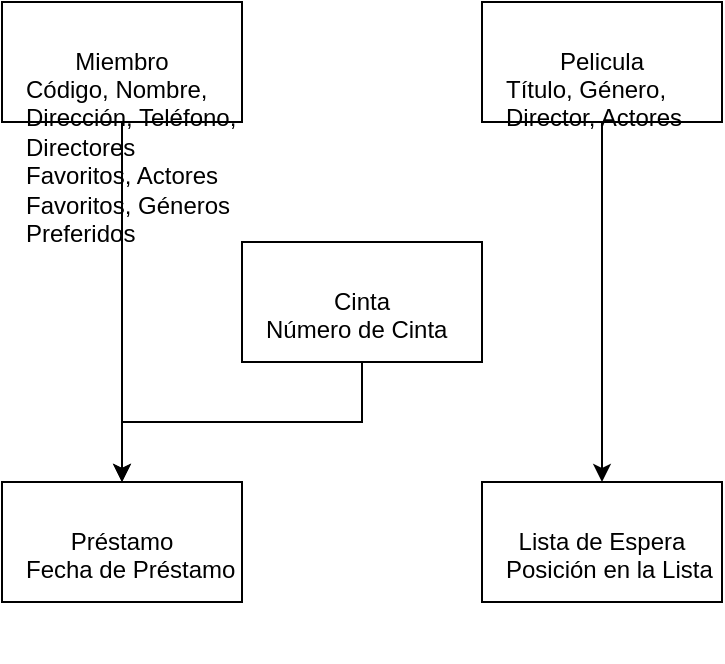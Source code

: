 <mxfile version="24.7.7">
  <diagram name="Page-1" id="QkkIRuTz51cl59xRLiU2">
    <mxGraphModel>
      <root>
        <mxCell id="0" />
        <mxCell id="1" parent="0" />
        <mxCell id="2" value="Miembro" style="rounded=0;whiteSpace=wrap;html=1;" vertex="1" parent="1">
          <mxGeometry x="120" y="180" width="120" height="60" as="geometry" />
        </mxCell>
        <mxCell id="3" value="Código, Nombre, Dirección, Teléfono, Directores Favoritos, Actores Favoritos, Géneros Preferidos" style="text;strokeColor=none;fillColor=none;spacingLeft=10;whiteSpace=wrap;html=1;" vertex="1" parent="2">
          <mxGeometry x="0" y="30" width="120" height="60" as="geometry" />
        </mxCell>
        <mxCell id="4" value="Pelicula" style="rounded=0;whiteSpace=wrap;html=1;" vertex="1" parent="1">
          <mxGeometry x="360" y="180" width="120" height="60" as="geometry" />
        </mxCell>
        <mxCell id="5" value="Título, Género, Director, Actores" style="text;strokeColor=none;fillColor=none;spacingLeft=10;whiteSpace=wrap;html=1;" vertex="1" parent="4">
          <mxGeometry x="0" y="30" width="120" height="60" as="geometry" />
        </mxCell>
        <mxCell id="6" value="Cinta" style="rounded=0;whiteSpace=wrap;html=1;" vertex="1" parent="1">
          <mxGeometry x="240" y="300" width="120" height="60" as="geometry" />
        </mxCell>
        <mxCell id="7" value="Número de Cinta" style="text;strokeColor=none;fillColor=none;spacingLeft=10;whiteSpace=wrap;html=1;" vertex="1" parent="6">
          <mxGeometry x="0" y="30" width="120" height="60" as="geometry" />
        </mxCell>
        <mxCell id="8" value="Préstamo" style="rounded=0;whiteSpace=wrap;html=1;" vertex="1" parent="1">
          <mxGeometry x="120" y="420" width="120" height="60" as="geometry" />
        </mxCell>
        <mxCell id="9" value="Fecha de Préstamo" style="text;strokeColor=none;fillColor=none;spacingLeft=10;whiteSpace=wrap;html=1;" vertex="1" parent="8">
          <mxGeometry x="0" y="30" width="120" height="60" as="geometry" />
        </mxCell>
        <mxCell id="10" value="Lista de Espera" style="rounded=0;whiteSpace=wrap;html=1;" vertex="1" parent="1">
          <mxGeometry x="360" y="420" width="120" height="60" as="geometry" />
        </mxCell>
        <mxCell id="11" value="Posición en la Lista" style="text;strokeColor=none;fillColor=none;spacingLeft=10;whiteSpace=wrap;html=1;" vertex="1" parent="10">
          <mxGeometry x="0" y="30" width="120" height="60" as="geometry" />
        </mxCell>
        <mxCell id="12" style="edgeStyle=orthogonalEdgeStyle;rounded=0;orthogonalLoop=1;jettySize=auto;html=1;exitX=0.5;exitY=1;exitDx=0;exitDy=0;entryX=0.5;entryY=0;entryDx=0;entryDy=0;" edge="1" parent="1" source="2" target="8">
          <mxGeometry relative="1" as="geometry" />
        </mxCell>
        <mxCell id="13" style="edgeStyle=orthogonalEdgeStyle;rounded=0;orthogonalLoop=1;jettySize=auto;html=1;exitX=0.5;exitY=1;exitDx=0;exitDy=0;entryX=0.5;entryY=0;entryDx=0;entryDy=0;" edge="1" parent="1" source="4" target="10">
          <mxGeometry relative="1" as="geometry" />
        </mxCell>
        <mxCell id="14" style="edgeStyle=orthogonalEdgeStyle;rounded=0;orthogonalLoop=1;jettySize=auto;html=1;exitX=0.5;exitY=1;exitDx=0;exitDy=0;entryX=0.5;entryY=0;entryDx=0;entryDy=0;" edge="1" parent="1" source="6" target="8">
          <mxGeometry relative="1" as="geometry" />
        </mxCell>
      </root>
    </mxGraphModel>
  </diagram>
</mxfile>
